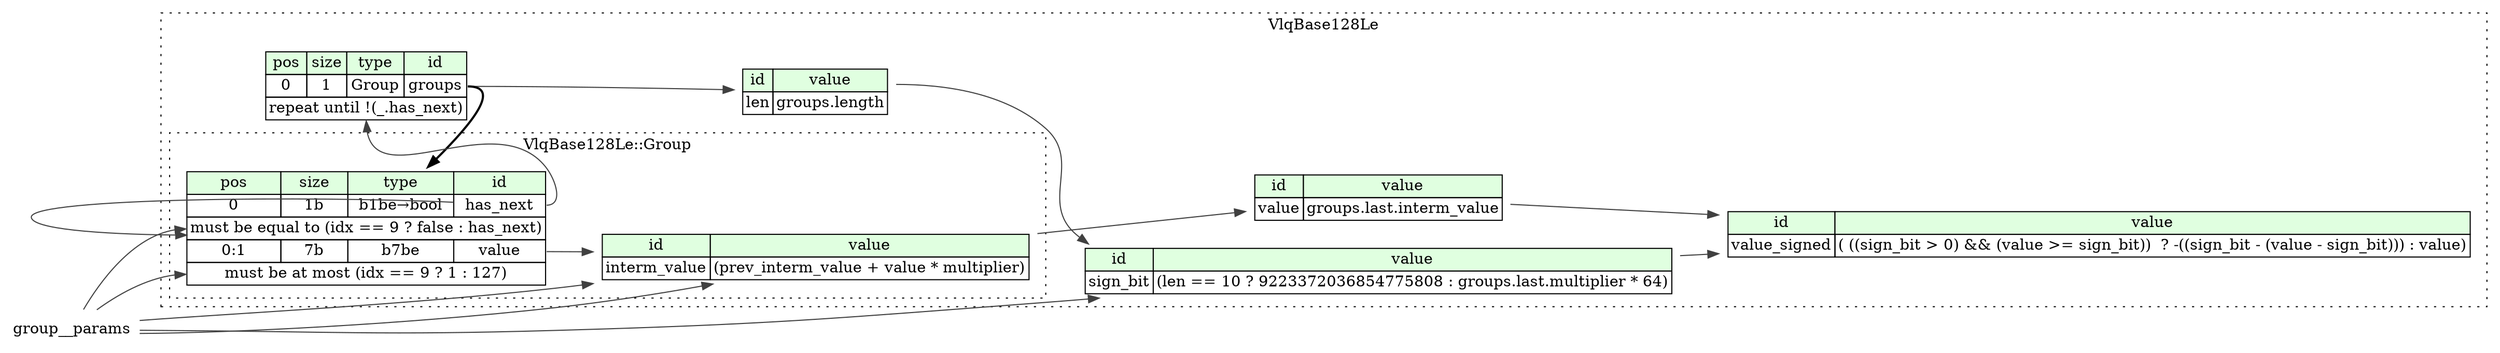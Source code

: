 digraph {
	rankdir=LR;
	node [shape=plaintext];
	subgraph cluster__vlq_base128_le {
		label="VlqBase128Le";
		graph[style=dotted];

		vlq_base128_le__seq [label=<<TABLE BORDER="0" CELLBORDER="1" CELLSPACING="0">
			<TR><TD BGCOLOR="#E0FFE0">pos</TD><TD BGCOLOR="#E0FFE0">size</TD><TD BGCOLOR="#E0FFE0">type</TD><TD BGCOLOR="#E0FFE0">id</TD></TR>
			<TR><TD PORT="groups_pos">0</TD><TD PORT="groups_size">1</TD><TD>Group</TD><TD PORT="groups_type">groups</TD></TR>
			<TR><TD COLSPAN="4" PORT="groups__repeat">repeat until !(_.has_next)</TD></TR>
		</TABLE>>];
		vlq_base128_le__inst__len [label=<<TABLE BORDER="0" CELLBORDER="1" CELLSPACING="0">
			<TR><TD BGCOLOR="#E0FFE0">id</TD><TD BGCOLOR="#E0FFE0">value</TD></TR>
			<TR><TD>len</TD><TD>groups.length</TD></TR>
		</TABLE>>];
		vlq_base128_le__inst__sign_bit [label=<<TABLE BORDER="0" CELLBORDER="1" CELLSPACING="0">
			<TR><TD BGCOLOR="#E0FFE0">id</TD><TD BGCOLOR="#E0FFE0">value</TD></TR>
			<TR><TD>sign_bit</TD><TD>(len == 10 ? 9223372036854775808 : groups.last.multiplier * 64)</TD></TR>
		</TABLE>>];
		vlq_base128_le__inst__value [label=<<TABLE BORDER="0" CELLBORDER="1" CELLSPACING="0">
			<TR><TD BGCOLOR="#E0FFE0">id</TD><TD BGCOLOR="#E0FFE0">value</TD></TR>
			<TR><TD>value</TD><TD>groups.last.interm_value</TD></TR>
		</TABLE>>];
		vlq_base128_le__inst__value_signed [label=<<TABLE BORDER="0" CELLBORDER="1" CELLSPACING="0">
			<TR><TD BGCOLOR="#E0FFE0">id</TD><TD BGCOLOR="#E0FFE0">value</TD></TR>
			<TR><TD>value_signed</TD><TD>( ((sign_bit &gt; 0) &amp;&amp; (value &gt;= sign_bit))  ? -((sign_bit - (value - sign_bit))) : value)</TD></TR>
		</TABLE>>];
		subgraph cluster__group {
			label="VlqBase128Le::Group";
			graph[style=dotted];

			group__seq [label=<<TABLE BORDER="0" CELLBORDER="1" CELLSPACING="0">
				<TR><TD BGCOLOR="#E0FFE0">pos</TD><TD BGCOLOR="#E0FFE0">size</TD><TD BGCOLOR="#E0FFE0">type</TD><TD BGCOLOR="#E0FFE0">id</TD></TR>
				<TR><TD PORT="has_next_pos">0</TD><TD PORT="has_next_size">1b</TD><TD>b1be→bool</TD><TD PORT="has_next_type">has_next</TD></TR>
				<TR><TD COLSPAN="4" PORT="has_next__valid">must be equal to (idx == 9 ? false : has_next)</TD></TR>
				<TR><TD PORT="value_pos">0:1</TD><TD PORT="value_size">7b</TD><TD>b7be</TD><TD PORT="value_type">value</TD></TR>
				<TR><TD COLSPAN="4" PORT="value__valid">must be at most (idx == 9 ? 1 : 127)</TD></TR>
			</TABLE>>];
			group__inst__interm_value [label=<<TABLE BORDER="0" CELLBORDER="1" CELLSPACING="0">
				<TR><TD BGCOLOR="#E0FFE0">id</TD><TD BGCOLOR="#E0FFE0">value</TD></TR>
				<TR><TD>interm_value</TD><TD>(prev_interm_value + value * multiplier)</TD></TR>
			</TABLE>>];
		}
	}
	vlq_base128_le__seq:groups_type -> group__seq [style=bold];
	group__seq:has_next_type -> vlq_base128_le__seq:groups__repeat [color="#404040"];
	vlq_base128_le__seq:groups_type -> vlq_base128_le__inst__len [color="#404040"];
	vlq_base128_le__inst__len:len_type -> vlq_base128_le__inst__sign_bit [color="#404040"];
	group__params:multiplier_type -> vlq_base128_le__inst__sign_bit [color="#404040"];
	group__inst__interm_value:interm_value_type -> vlq_base128_le__inst__value [color="#404040"];
	vlq_base128_le__inst__sign_bit:sign_bit_type -> vlq_base128_le__inst__value_signed [color="#404040"];
	vlq_base128_le__inst__value:value_type -> vlq_base128_le__inst__value_signed [color="#404040"];
	group__params:idx_type -> group__seq:has_next__valid [color="#404040"];
	group__seq:has_next_type -> group__seq:has_next__valid [color="#404040"];
	group__params:idx_type -> group__seq:value__valid [color="#404040"];
	group__params:prev_interm_value_type -> group__inst__interm_value [color="#404040"];
	group__seq:value_type -> group__inst__interm_value [color="#404040"];
	group__params:multiplier_type -> group__inst__interm_value [color="#404040"];
}
